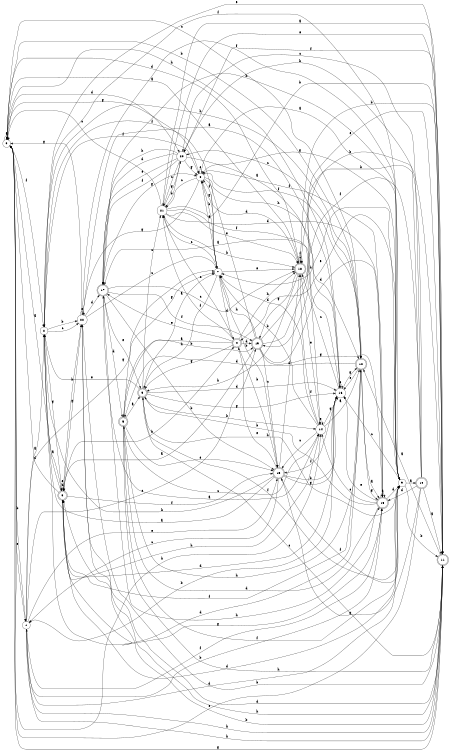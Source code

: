 digraph n19_9 {
__start0 [label="" shape="none"];

rankdir=LR;
size="8,5";

s0 [style="filled", color="black", fillcolor="white" shape="circle", label="0"];
s1 [style="filled", color="black", fillcolor="white" shape="circle", label="1"];
s2 [style="filled", color="black", fillcolor="white" shape="circle", label="2"];
s3 [style="rounded,filled", color="black", fillcolor="white" shape="doublecircle", label="3"];
s4 [style="rounded,filled", color="black", fillcolor="white" shape="doublecircle", label="4"];
s5 [style="rounded,filled", color="black", fillcolor="white" shape="doublecircle", label="5"];
s6 [style="rounded,filled", color="black", fillcolor="white" shape="doublecircle", label="6"];
s7 [style="filled", color="black", fillcolor="white" shape="circle", label="7"];
s8 [style="filled", color="black", fillcolor="white" shape="circle", label="8"];
s9 [style="filled", color="black", fillcolor="white" shape="circle", label="9"];
s10 [style="rounded,filled", color="black", fillcolor="white" shape="doublecircle", label="10"];
s11 [style="rounded,filled", color="black", fillcolor="white" shape="doublecircle", label="11"];
s12 [style="rounded,filled", color="black", fillcolor="white" shape="doublecircle", label="12"];
s13 [style="rounded,filled", color="black", fillcolor="white" shape="doublecircle", label="13"];
s14 [style="filled", color="black", fillcolor="white" shape="circle", label="14"];
s15 [style="rounded,filled", color="black", fillcolor="white" shape="doublecircle", label="15"];
s16 [style="filled", color="black", fillcolor="white" shape="circle", label="16"];
s17 [style="rounded,filled", color="black", fillcolor="white" shape="doublecircle", label="17"];
s18 [style="rounded,filled", color="black", fillcolor="white" shape="doublecircle", label="18"];
s19 [style="rounded,filled", color="black", fillcolor="white" shape="doublecircle", label="19"];
s20 [style="filled", color="black", fillcolor="white" shape="circle", label="20"];
s21 [style="filled", color="black", fillcolor="white" shape="circle", label="21"];
s22 [style="filled", color="black", fillcolor="white" shape="circle", label="22"];
s0 -> s0 [label="a"];
s0 -> s1 [label="b"];
s0 -> s12 [label="c"];
s0 -> s20 [label="d"];
s0 -> s1 [label="e"];
s0 -> s2 [label="f"];
s0 -> s8 [label="g"];
s0 -> s14 [label="h"];
s1 -> s2 [label="a"];
s1 -> s13 [label="b"];
s1 -> s19 [label="c"];
s1 -> s9 [label="d"];
s1 -> s15 [label="e"];
s1 -> s13 [label="f"];
s1 -> s7 [label="g"];
s1 -> s11 [label="h"];
s2 -> s3 [label="a"];
s2 -> s22 [label="b"];
s2 -> s22 [label="c"];
s2 -> s12 [label="d"];
s2 -> s11 [label="e"];
s2 -> s8 [label="f"];
s2 -> s3 [label="g"];
s2 -> s12 [label="h"];
s3 -> s0 [label="a"];
s3 -> s4 [label="b"];
s3 -> s3 [label="c"];
s3 -> s0 [label="d"];
s3 -> s3 [label="e"];
s3 -> s15 [label="f"];
s3 -> s22 [label="g"];
s3 -> s22 [label="h"];
s4 -> s5 [label="a"];
s4 -> s15 [label="b"];
s4 -> s21 [label="c"];
s4 -> s19 [label="d"];
s4 -> s17 [label="e"];
s4 -> s21 [label="f"];
s4 -> s6 [label="g"];
s4 -> s18 [label="h"];
s5 -> s6 [label="a"];
s5 -> s19 [label="b"];
s5 -> s14 [label="c"];
s5 -> s13 [label="d"];
s5 -> s15 [label="e"];
s5 -> s9 [label="f"];
s5 -> s7 [label="g"];
s5 -> s11 [label="h"];
s6 -> s7 [label="a"];
s6 -> s14 [label="b"];
s6 -> s21 [label="c"];
s6 -> s16 [label="d"];
s6 -> s2 [label="e"];
s6 -> s9 [label="f"];
s6 -> s16 [label="g"];
s6 -> s9 [label="h"];
s7 -> s8 [label="a"];
s7 -> s15 [label="b"];
s7 -> s21 [label="c"];
s7 -> s4 [label="d"];
s7 -> s18 [label="e"];
s7 -> s8 [label="f"];
s7 -> s8 [label="g"];
s7 -> s6 [label="h"];
s8 -> s9 [label="a"];
s8 -> s7 [label="b"];
s8 -> s21 [label="c"];
s8 -> s18 [label="d"];
s8 -> s8 [label="e"];
s8 -> s12 [label="f"];
s8 -> s22 [label="g"];
s8 -> s12 [label="h"];
s9 -> s10 [label="a"];
s9 -> s11 [label="b"];
s9 -> s16 [label="c"];
s9 -> s3 [label="d"];
s9 -> s4 [label="e"];
s9 -> s2 [label="f"];
s9 -> s8 [label="g"];
s9 -> s7 [label="h"];
s10 -> s11 [label="a"];
s10 -> s18 [label="b"];
s10 -> s20 [label="c"];
s10 -> s13 [label="d"];
s10 -> s0 [label="e"];
s10 -> s19 [label="f"];
s10 -> s15 [label="g"];
s10 -> s20 [label="h"];
s11 -> s12 [label="a"];
s11 -> s3 [label="b"];
s11 -> s6 [label="c"];
s11 -> s22 [label="d"];
s11 -> s21 [label="e"];
s11 -> s20 [label="f"];
s11 -> s0 [label="g"];
s11 -> s1 [label="h"];
s12 -> s13 [label="a"];
s12 -> s0 [label="b"];
s12 -> s20 [label="c"];
s12 -> s5 [label="d"];
s12 -> s16 [label="e"];
s12 -> s3 [label="f"];
s12 -> s13 [label="g"];
s12 -> s5 [label="h"];
s13 -> s13 [label="a"];
s13 -> s6 [label="b"];
s13 -> s14 [label="c"];
s13 -> s9 [label="d"];
s13 -> s16 [label="e"];
s13 -> s8 [label="f"];
s13 -> s3 [label="g"];
s13 -> s17 [label="h"];
s14 -> s12 [label="a"];
s14 -> s7 [label="b"];
s14 -> s15 [label="c"];
s14 -> s7 [label="d"];
s14 -> s14 [label="e"];
s14 -> s18 [label="f"];
s14 -> s16 [label="g"];
s14 -> s3 [label="h"];
s15 -> s2 [label="a"];
s15 -> s16 [label="b"];
s15 -> s1 [label="c"];
s15 -> s18 [label="d"];
s15 -> s4 [label="e"];
s15 -> s9 [label="f"];
s15 -> s16 [label="g"];
s15 -> s2 [label="h"];
s16 -> s17 [label="a"];
s16 -> s1 [label="b"];
s16 -> s18 [label="c"];
s16 -> s3 [label="d"];
s16 -> s16 [label="e"];
s16 -> s15 [label="f"];
s16 -> s12 [label="g"];
s16 -> s0 [label="h"];
s17 -> s14 [label="a"];
s17 -> s15 [label="b"];
s17 -> s18 [label="c"];
s17 -> s5 [label="d"];
s17 -> s6 [label="e"];
s17 -> s19 [label="f"];
s17 -> s8 [label="g"];
s17 -> s9 [label="h"];
s18 -> s0 [label="a"];
s18 -> s11 [label="b"];
s18 -> s18 [label="c"];
s18 -> s0 [label="d"];
s18 -> s14 [label="e"];
s18 -> s18 [label="f"];
s18 -> s19 [label="g"];
s18 -> s6 [label="h"];
s19 -> s3 [label="a"];
s19 -> s11 [label="b"];
s19 -> s15 [label="c"];
s19 -> s13 [label="d"];
s19 -> s11 [label="e"];
s19 -> s2 [label="f"];
s19 -> s13 [label="g"];
s19 -> s7 [label="h"];
s20 -> s16 [label="a"];
s20 -> s21 [label="b"];
s20 -> s21 [label="c"];
s20 -> s17 [label="d"];
s20 -> s17 [label="e"];
s20 -> s17 [label="f"];
s20 -> s8 [label="g"];
s20 -> s17 [label="h"];
s21 -> s11 [label="a"];
s21 -> s11 [label="b"];
s21 -> s0 [label="c"];
s21 -> s13 [label="d"];
s21 -> s18 [label="e"];
s21 -> s14 [label="f"];
s21 -> s20 [label="g"];
s21 -> s18 [label="h"];
s22 -> s16 [label="a"];
s22 -> s11 [label="b"];
s22 -> s7 [label="c"];
s22 -> s17 [label="d"];
s22 -> s22 [label="e"];
s22 -> s9 [label="f"];
s22 -> s0 [label="g"];
s22 -> s11 [label="h"];

}